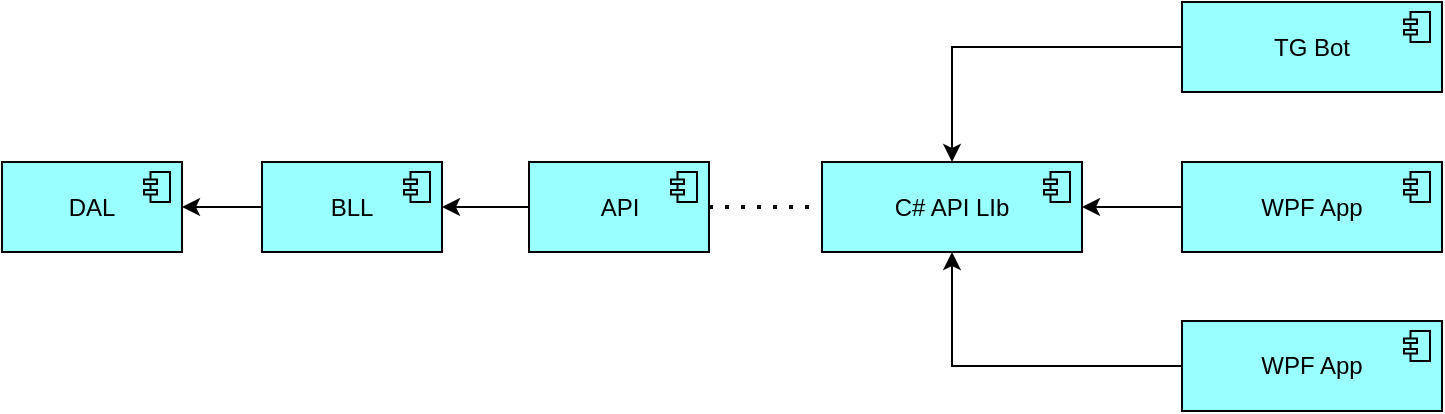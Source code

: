 <mxfile version="19.0.3" type="device"><diagram id="aPruCzuIU45pdFAhw3Q2" name="Page-1"><mxGraphModel dx="1422" dy="786" grid="1" gridSize="10" guides="1" tooltips="1" connect="1" arrows="1" fold="1" page="1" pageScale="1" pageWidth="827" pageHeight="1169" math="0" shadow="0"><root><mxCell id="0"/><mxCell id="1" parent="0"/><mxCell id="kP9xKTTLAY5EaXH3nwVG-4" style="edgeStyle=orthogonalEdgeStyle;rounded=0;orthogonalLoop=1;jettySize=auto;html=1;exitX=0;exitY=0.5;exitDx=0;exitDy=0;exitPerimeter=0;" edge="1" parent="1" source="kP9xKTTLAY5EaXH3nwVG-2" target="kP9xKTTLAY5EaXH3nwVG-1"><mxGeometry relative="1" as="geometry"/></mxCell><mxCell id="kP9xKTTLAY5EaXH3nwVG-1" value="DAL" style="html=1;outlineConnect=0;whiteSpace=wrap;fillColor=#99ffff;shape=mxgraph.archimate3.application;appType=comp;archiType=square;" vertex="1" parent="1"><mxGeometry x="60" y="460" width="90" height="45" as="geometry"/></mxCell><mxCell id="kP9xKTTLAY5EaXH3nwVG-5" style="edgeStyle=orthogonalEdgeStyle;rounded=0;orthogonalLoop=1;jettySize=auto;html=1;" edge="1" parent="1" source="kP9xKTTLAY5EaXH3nwVG-3" target="kP9xKTTLAY5EaXH3nwVG-2"><mxGeometry relative="1" as="geometry"/></mxCell><mxCell id="kP9xKTTLAY5EaXH3nwVG-2" value="BLL" style="html=1;outlineConnect=0;whiteSpace=wrap;fillColor=#99ffff;shape=mxgraph.archimate3.application;appType=comp;archiType=square;" vertex="1" parent="1"><mxGeometry x="190" y="460" width="90" height="45" as="geometry"/></mxCell><mxCell id="kP9xKTTLAY5EaXH3nwVG-3" value="API" style="html=1;outlineConnect=0;whiteSpace=wrap;fillColor=#99ffff;shape=mxgraph.archimate3.application;appType=comp;archiType=square;" vertex="1" parent="1"><mxGeometry x="323.5" y="460" width="90" height="45" as="geometry"/></mxCell><mxCell id="kP9xKTTLAY5EaXH3nwVG-11" style="edgeStyle=orthogonalEdgeStyle;rounded=0;orthogonalLoop=1;jettySize=auto;html=1;exitX=0;exitY=0.5;exitDx=0;exitDy=0;exitPerimeter=0;" edge="1" parent="1" source="kP9xKTTLAY5EaXH3nwVG-8" target="kP9xKTTLAY5EaXH3nwVG-6"><mxGeometry relative="1" as="geometry"/></mxCell><mxCell id="kP9xKTTLAY5EaXH3nwVG-12" style="edgeStyle=orthogonalEdgeStyle;rounded=0;orthogonalLoop=1;jettySize=auto;html=1;" edge="1" parent="1" source="kP9xKTTLAY5EaXH3nwVG-9" target="kP9xKTTLAY5EaXH3nwVG-6"><mxGeometry relative="1" as="geometry"/></mxCell><mxCell id="kP9xKTTLAY5EaXH3nwVG-13" style="edgeStyle=orthogonalEdgeStyle;rounded=0;orthogonalLoop=1;jettySize=auto;html=1;exitX=0;exitY=0.5;exitDx=0;exitDy=0;exitPerimeter=0;" edge="1" parent="1" source="kP9xKTTLAY5EaXH3nwVG-10" target="kP9xKTTLAY5EaXH3nwVG-6"><mxGeometry relative="1" as="geometry"/></mxCell><mxCell id="kP9xKTTLAY5EaXH3nwVG-6" value="C# API LIb" style="html=1;outlineConnect=0;whiteSpace=wrap;fillColor=#99ffff;shape=mxgraph.archimate3.application;appType=comp;archiType=square;" vertex="1" parent="1"><mxGeometry x="470" y="460" width="130" height="45" as="geometry"/></mxCell><mxCell id="kP9xKTTLAY5EaXH3nwVG-7" value="" style="endArrow=none;dashed=1;html=1;dashPattern=1 3;strokeWidth=2;rounded=0;entryX=0;entryY=0.5;entryDx=0;entryDy=0;entryPerimeter=0;exitX=1;exitY=0.5;exitDx=0;exitDy=0;exitPerimeter=0;" edge="1" parent="1" source="kP9xKTTLAY5EaXH3nwVG-3" target="kP9xKTTLAY5EaXH3nwVG-6"><mxGeometry width="50" height="50" relative="1" as="geometry"><mxPoint x="390" y="430" as="sourcePoint"/><mxPoint x="440" y="380" as="targetPoint"/></mxGeometry></mxCell><mxCell id="kP9xKTTLAY5EaXH3nwVG-8" value="TG Bot" style="html=1;outlineConnect=0;whiteSpace=wrap;fillColor=#99ffff;shape=mxgraph.archimate3.application;appType=comp;archiType=square;" vertex="1" parent="1"><mxGeometry x="650" y="380" width="130" height="45" as="geometry"/></mxCell><mxCell id="kP9xKTTLAY5EaXH3nwVG-9" value="WPF App" style="html=1;outlineConnect=0;whiteSpace=wrap;fillColor=#99ffff;shape=mxgraph.archimate3.application;appType=comp;archiType=square;" vertex="1" parent="1"><mxGeometry x="650" y="460" width="130" height="45" as="geometry"/></mxCell><mxCell id="kP9xKTTLAY5EaXH3nwVG-10" value="WPF App" style="html=1;outlineConnect=0;whiteSpace=wrap;fillColor=#99ffff;shape=mxgraph.archimate3.application;appType=comp;archiType=square;" vertex="1" parent="1"><mxGeometry x="650" y="539.5" width="130" height="45" as="geometry"/></mxCell></root></mxGraphModel></diagram></mxfile>